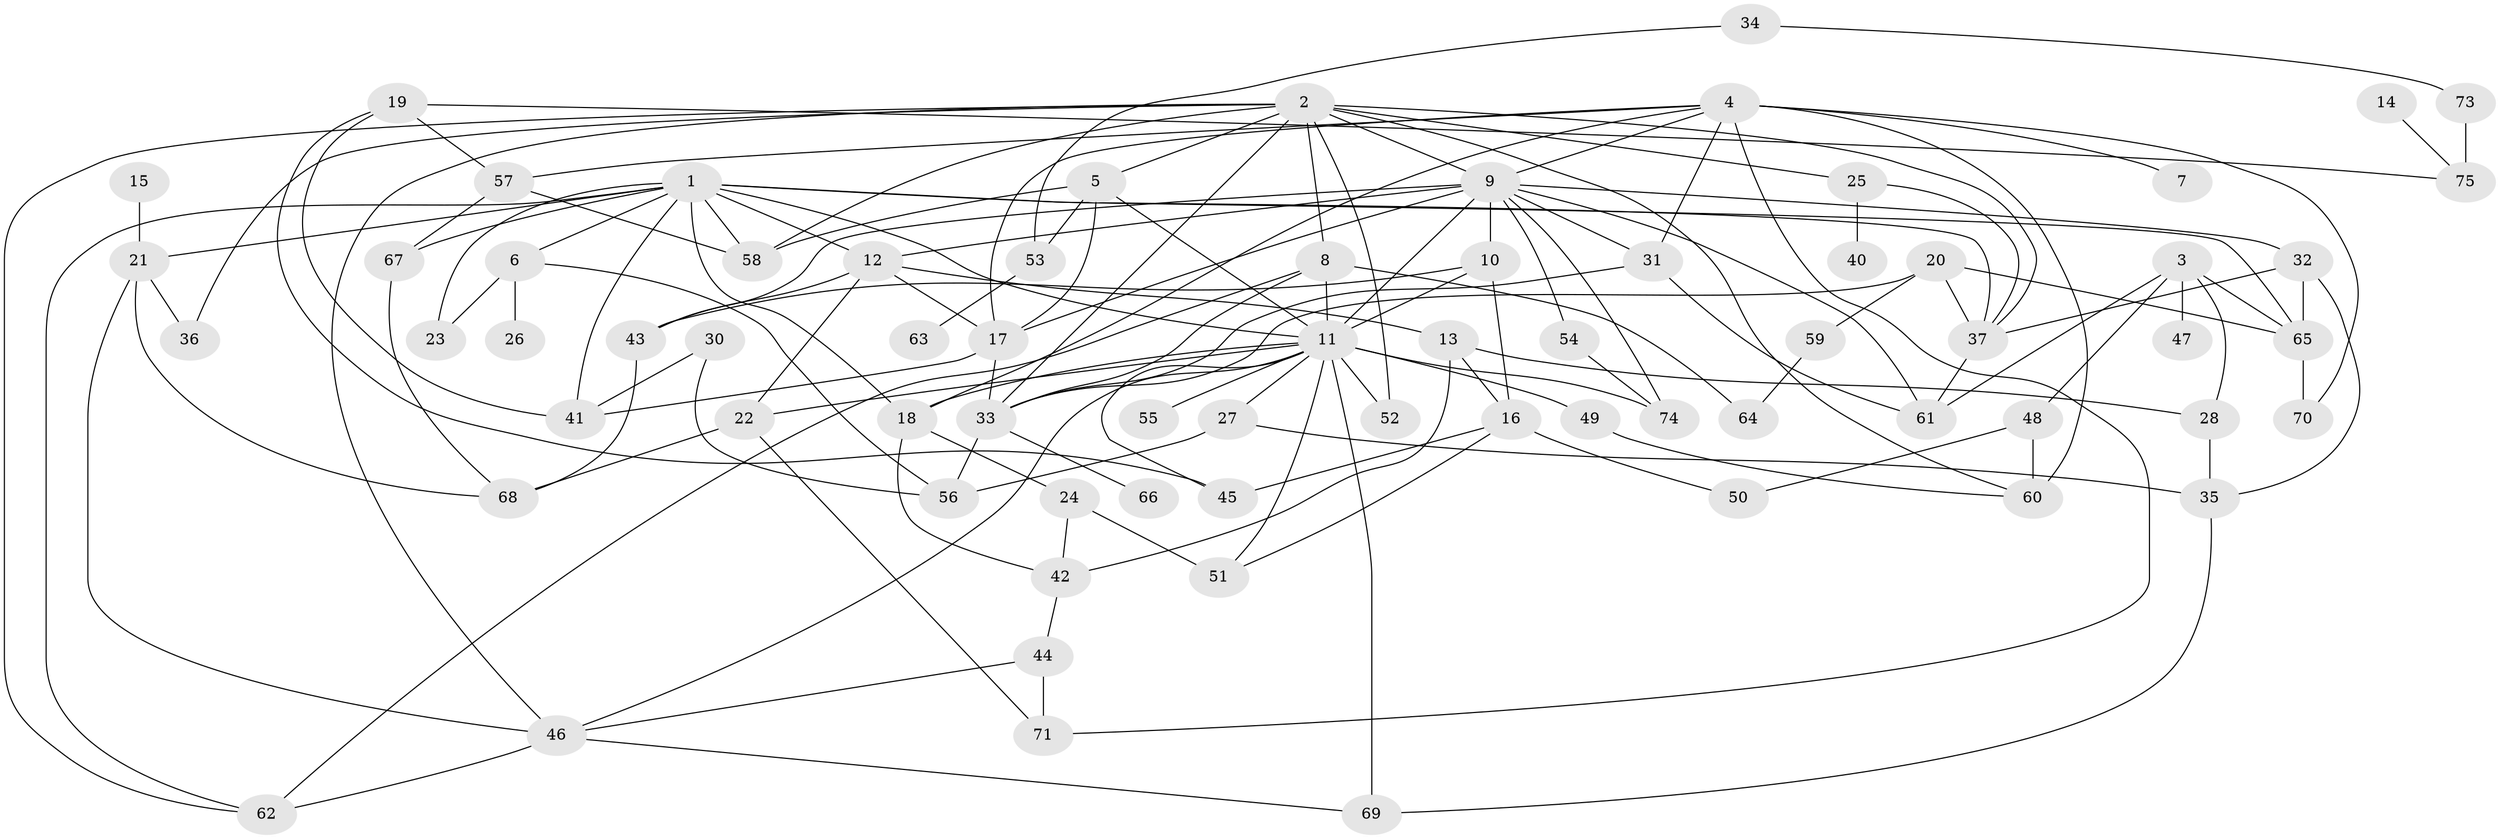 // original degree distribution, {5: 0.13821138211382114, 2: 0.24390243902439024, 3: 0.23577235772357724, 4: 0.17073170731707318, 1: 0.0975609756097561, 6: 0.056910569105691054, 0: 0.032520325203252036, 7: 0.016260162601626018, 8: 0.008130081300813009}
// Generated by graph-tools (version 1.1) at 2025/48/03/04/25 22:48:15]
// undirected, 71 vertices, 139 edges
graph export_dot {
  node [color=gray90,style=filled];
  1;
  2;
  3;
  4;
  5;
  6;
  7;
  8;
  9;
  10;
  11;
  12;
  13;
  14;
  15;
  16;
  17;
  18;
  19;
  20;
  21;
  22;
  23;
  24;
  25;
  26;
  27;
  28;
  30;
  31;
  32;
  33;
  34;
  35;
  36;
  37;
  40;
  41;
  42;
  43;
  44;
  45;
  46;
  47;
  48;
  49;
  50;
  51;
  52;
  53;
  54;
  55;
  56;
  57;
  58;
  59;
  60;
  61;
  62;
  63;
  64;
  65;
  66;
  67;
  68;
  69;
  70;
  71;
  73;
  74;
  75;
  1 -- 6 [weight=1.0];
  1 -- 11 [weight=1.0];
  1 -- 12 [weight=2.0];
  1 -- 18 [weight=1.0];
  1 -- 21 [weight=1.0];
  1 -- 23 [weight=1.0];
  1 -- 37 [weight=1.0];
  1 -- 41 [weight=1.0];
  1 -- 58 [weight=1.0];
  1 -- 62 [weight=1.0];
  1 -- 65 [weight=1.0];
  1 -- 67 [weight=1.0];
  2 -- 5 [weight=1.0];
  2 -- 8 [weight=1.0];
  2 -- 9 [weight=2.0];
  2 -- 25 [weight=1.0];
  2 -- 33 [weight=1.0];
  2 -- 36 [weight=1.0];
  2 -- 37 [weight=1.0];
  2 -- 46 [weight=1.0];
  2 -- 52 [weight=1.0];
  2 -- 58 [weight=1.0];
  2 -- 60 [weight=1.0];
  2 -- 62 [weight=1.0];
  3 -- 28 [weight=1.0];
  3 -- 47 [weight=1.0];
  3 -- 48 [weight=1.0];
  3 -- 61 [weight=1.0];
  3 -- 65 [weight=1.0];
  4 -- 7 [weight=1.0];
  4 -- 9 [weight=1.0];
  4 -- 17 [weight=1.0];
  4 -- 18 [weight=1.0];
  4 -- 31 [weight=1.0];
  4 -- 57 [weight=1.0];
  4 -- 60 [weight=2.0];
  4 -- 70 [weight=1.0];
  4 -- 71 [weight=1.0];
  5 -- 11 [weight=1.0];
  5 -- 17 [weight=1.0];
  5 -- 53 [weight=1.0];
  5 -- 58 [weight=1.0];
  6 -- 23 [weight=1.0];
  6 -- 26 [weight=1.0];
  6 -- 56 [weight=1.0];
  8 -- 11 [weight=2.0];
  8 -- 33 [weight=1.0];
  8 -- 62 [weight=1.0];
  8 -- 64 [weight=1.0];
  9 -- 10 [weight=1.0];
  9 -- 11 [weight=1.0];
  9 -- 12 [weight=2.0];
  9 -- 17 [weight=1.0];
  9 -- 31 [weight=2.0];
  9 -- 32 [weight=1.0];
  9 -- 43 [weight=1.0];
  9 -- 54 [weight=1.0];
  9 -- 61 [weight=1.0];
  9 -- 74 [weight=1.0];
  10 -- 11 [weight=2.0];
  10 -- 16 [weight=1.0];
  10 -- 43 [weight=1.0];
  11 -- 18 [weight=2.0];
  11 -- 22 [weight=1.0];
  11 -- 27 [weight=1.0];
  11 -- 45 [weight=1.0];
  11 -- 46 [weight=1.0];
  11 -- 49 [weight=1.0];
  11 -- 51 [weight=1.0];
  11 -- 52 [weight=1.0];
  11 -- 55 [weight=1.0];
  11 -- 69 [weight=1.0];
  11 -- 74 [weight=1.0];
  12 -- 13 [weight=1.0];
  12 -- 17 [weight=1.0];
  12 -- 22 [weight=1.0];
  12 -- 43 [weight=1.0];
  13 -- 16 [weight=1.0];
  13 -- 28 [weight=1.0];
  13 -- 42 [weight=1.0];
  14 -- 75 [weight=1.0];
  15 -- 21 [weight=1.0];
  16 -- 45 [weight=1.0];
  16 -- 50 [weight=1.0];
  16 -- 51 [weight=1.0];
  17 -- 33 [weight=1.0];
  17 -- 41 [weight=1.0];
  18 -- 24 [weight=1.0];
  18 -- 42 [weight=1.0];
  19 -- 41 [weight=1.0];
  19 -- 45 [weight=1.0];
  19 -- 57 [weight=1.0];
  19 -- 75 [weight=1.0];
  20 -- 33 [weight=1.0];
  20 -- 37 [weight=1.0];
  20 -- 59 [weight=1.0];
  20 -- 65 [weight=1.0];
  21 -- 36 [weight=1.0];
  21 -- 46 [weight=1.0];
  21 -- 68 [weight=1.0];
  22 -- 68 [weight=1.0];
  22 -- 71 [weight=1.0];
  24 -- 42 [weight=1.0];
  24 -- 51 [weight=2.0];
  25 -- 37 [weight=1.0];
  25 -- 40 [weight=1.0];
  27 -- 35 [weight=1.0];
  27 -- 56 [weight=1.0];
  28 -- 35 [weight=1.0];
  30 -- 41 [weight=1.0];
  30 -- 56 [weight=1.0];
  31 -- 33 [weight=1.0];
  31 -- 61 [weight=1.0];
  32 -- 35 [weight=1.0];
  32 -- 37 [weight=1.0];
  32 -- 65 [weight=1.0];
  33 -- 56 [weight=1.0];
  33 -- 66 [weight=1.0];
  34 -- 53 [weight=1.0];
  34 -- 73 [weight=1.0];
  35 -- 69 [weight=1.0];
  37 -- 61 [weight=1.0];
  42 -- 44 [weight=1.0];
  43 -- 68 [weight=1.0];
  44 -- 46 [weight=1.0];
  44 -- 71 [weight=1.0];
  46 -- 62 [weight=1.0];
  46 -- 69 [weight=1.0];
  48 -- 50 [weight=1.0];
  48 -- 60 [weight=1.0];
  49 -- 60 [weight=1.0];
  53 -- 63 [weight=1.0];
  54 -- 74 [weight=1.0];
  57 -- 58 [weight=1.0];
  57 -- 67 [weight=1.0];
  59 -- 64 [weight=1.0];
  65 -- 70 [weight=1.0];
  67 -- 68 [weight=1.0];
  73 -- 75 [weight=1.0];
}
